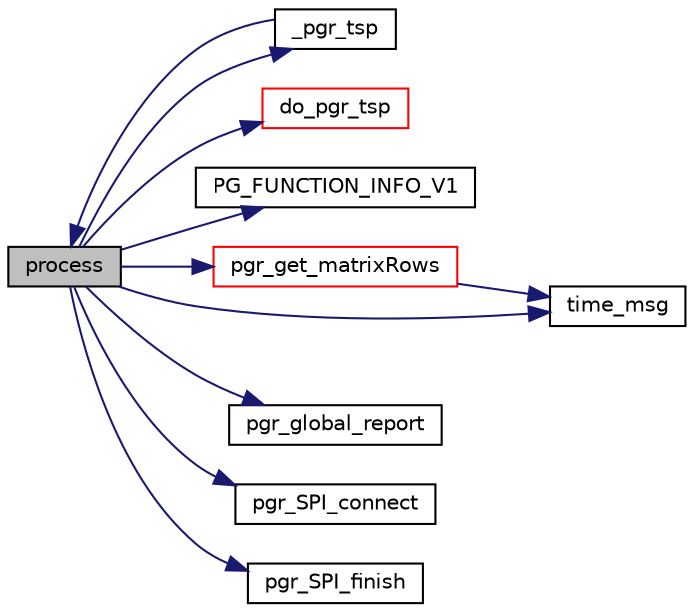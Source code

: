 digraph "process"
{
  edge [fontname="Helvetica",fontsize="10",labelfontname="Helvetica",labelfontsize="10"];
  node [fontname="Helvetica",fontsize="10",shape=record];
  rankdir="LR";
  Node52 [label="process",height=0.2,width=0.4,color="black", fillcolor="grey75", style="filled", fontcolor="black"];
  Node52 -> Node53 [color="midnightblue",fontsize="10",style="solid",fontname="Helvetica"];
  Node53 [label="_pgr_tsp",height=0.2,width=0.4,color="black", fillcolor="white", style="filled",URL="$TSP_8c.html#ac74933e35014eb00b3948a6b15a5b38c"];
  Node53 -> Node52 [color="midnightblue",fontsize="10",style="solid",fontname="Helvetica"];
  Node52 -> Node54 [color="midnightblue",fontsize="10",style="solid",fontname="Helvetica"];
  Node54 [label="do_pgr_tsp",height=0.2,width=0.4,color="red", fillcolor="white", style="filled",URL="$TSP__driver_8cpp.html#ae0f1d6878e76cba54bef84dbeba94973"];
  Node52 -> Node79 [color="midnightblue",fontsize="10",style="solid",fontname="Helvetica"];
  Node79 [label="PG_FUNCTION_INFO_V1",height=0.2,width=0.4,color="black", fillcolor="white", style="filled",URL="$TSP_8c.html#a2bbe0f331bfa8a363589dbad6e3d89aa"];
  Node52 -> Node80 [color="midnightblue",fontsize="10",style="solid",fontname="Helvetica"];
  Node80 [label="pgr_get_matrixRows",height=0.2,width=0.4,color="red", fillcolor="white", style="filled",URL="$matrixRows__input_8c.html#ae90bc21303e611d25fabb5a2b629c199",tooltip="bigint start_vid, bigint end_vid, float agg_cost, "];
  Node80 -> Node94 [color="midnightblue",fontsize="10",style="solid",fontname="Helvetica"];
  Node94 [label="time_msg",height=0.2,width=0.4,color="black", fillcolor="white", style="filled",URL="$time__msg_8c.html#a989d9723eb6d9be4cbf1214136286dbe"];
  Node52 -> Node95 [color="midnightblue",fontsize="10",style="solid",fontname="Helvetica"];
  Node95 [label="pgr_global_report",height=0.2,width=0.4,color="black", fillcolor="white", style="filled",URL="$e__report_8c.html#aa7833fe4baf65aa901e1129575e7deb2",tooltip="notice & error "];
  Node52 -> Node96 [color="midnightblue",fontsize="10",style="solid",fontname="Helvetica"];
  Node96 [label="pgr_SPI_connect",height=0.2,width=0.4,color="black", fillcolor="white", style="filled",URL="$postgres__connection_8c.html#aef5deb780b1cf78c56b1794ab826ac64"];
  Node52 -> Node97 [color="midnightblue",fontsize="10",style="solid",fontname="Helvetica"];
  Node97 [label="pgr_SPI_finish",height=0.2,width=0.4,color="black", fillcolor="white", style="filled",URL="$postgres__connection_8c.html#ae36e7862564b5e72c25c9e26ae8e355f"];
  Node52 -> Node94 [color="midnightblue",fontsize="10",style="solid",fontname="Helvetica"];
}
